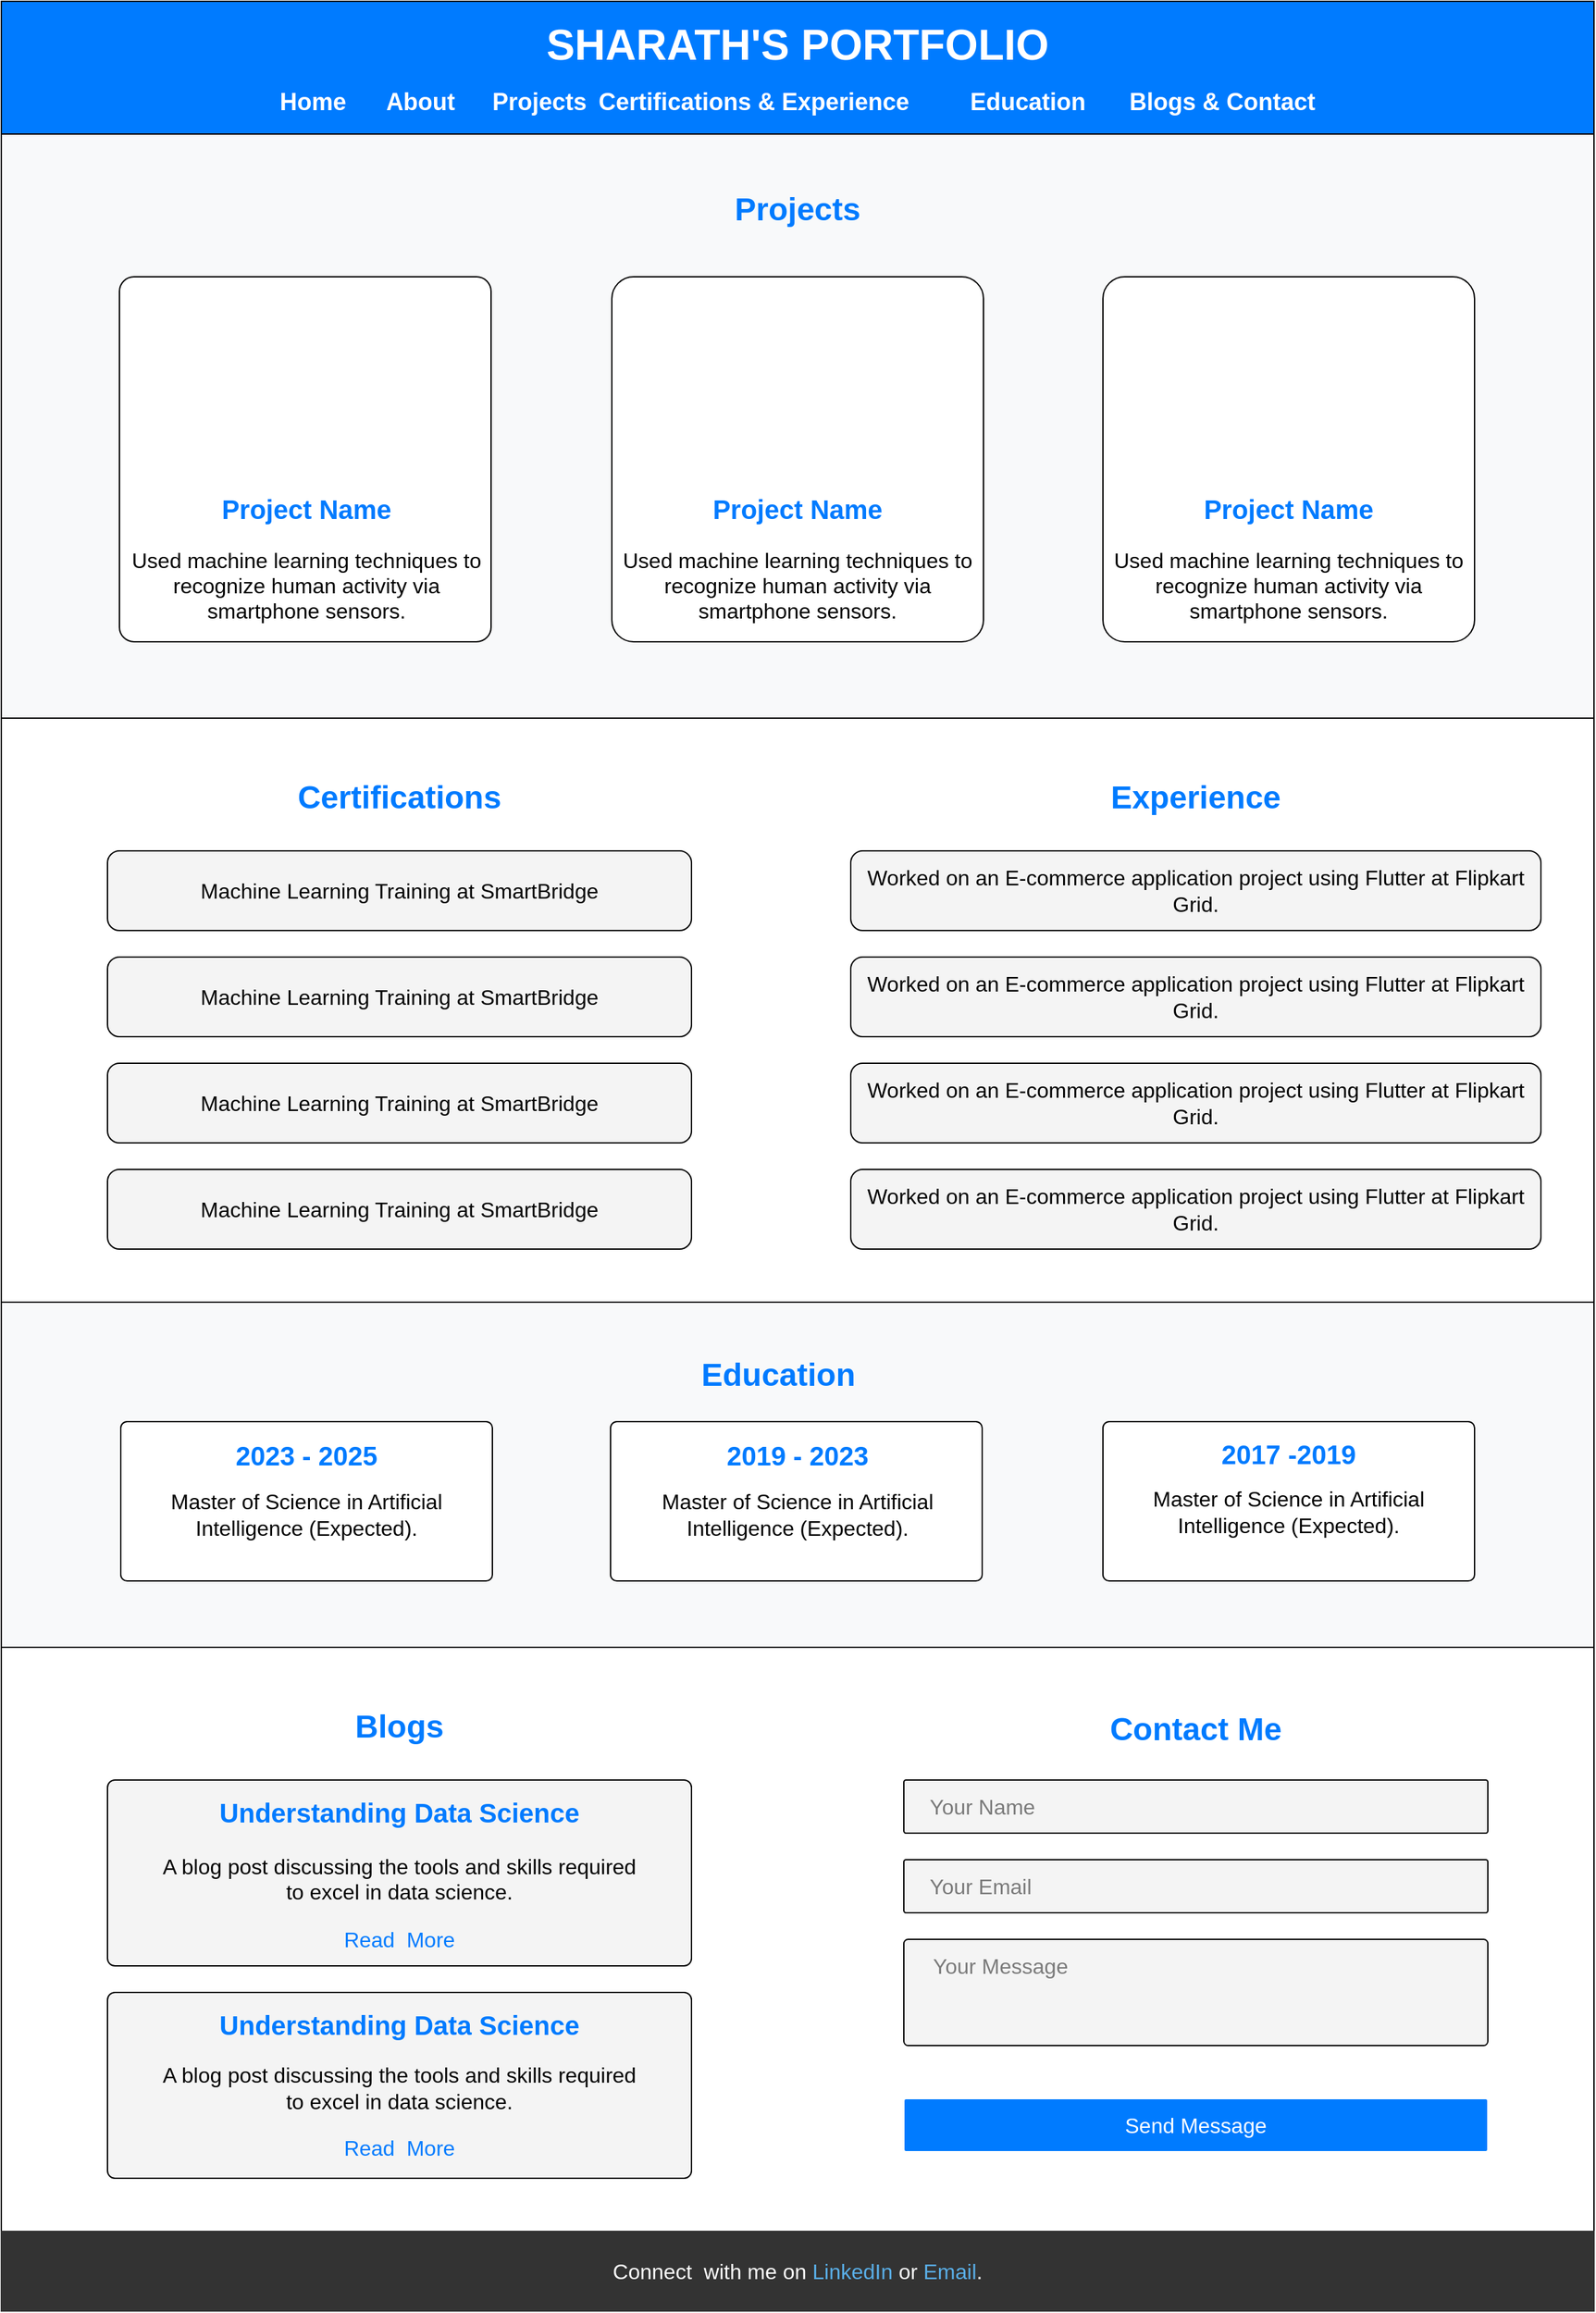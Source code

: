 <mxfile version="25.0.3">
  <diagram name="Page-1" id="jCGwE1LBPZgif49EneUD">
    <mxGraphModel dx="1156" dy="1044" grid="1" gridSize="10" guides="1" tooltips="1" connect="1" arrows="1" fold="1" page="1" pageScale="1" pageWidth="1200" pageHeight="1920" math="0" shadow="0">
      <root>
        <mxCell id="0" />
        <mxCell id="1" parent="0" />
        <mxCell id="HLos1mIRZm7TwcqSez5J-85" value="" style="group" parent="1" vertex="1" connectable="0">
          <mxGeometry y="780" width="1200" height="480" as="geometry" />
        </mxCell>
        <mxCell id="HLos1mIRZm7TwcqSez5J-8" value="" style="rounded=0;whiteSpace=wrap;html=1;fillColor=#007bff;fontColor=#ffffff;" parent="HLos1mIRZm7TwcqSez5J-85" vertex="1">
          <mxGeometry width="1200" height="100" as="geometry" />
        </mxCell>
        <mxCell id="nu3RnHburqwjy4xu8POM-3" value="&lt;div&gt;&lt;font size=&quot;1&quot;&gt;&lt;b style=&quot;font-size: 32px;&quot;&gt;SHARATH&#39;S PORTFOLIO&lt;/b&gt;&lt;/font&gt;&lt;/div&gt;&lt;div style=&quot;line-height: 50%;&quot;&gt;&lt;font size=&quot;1&quot;&gt;&lt;b style=&quot;font-size: 32px;&quot;&gt;&lt;br&gt;&lt;/b&gt;&lt;/font&gt;&lt;/div&gt;&lt;div style=&quot;font-size: 18px;&quot;&gt;&lt;font style=&quot;font-size: 18px;&quot;&gt;&lt;b style=&quot;&quot;&gt;Home &lt;span style=&quot;white-space: pre;&quot;&gt;&#x9;&lt;/span&gt;&lt;/b&gt;&lt;b&gt;About &lt;span style=&quot;white-space: pre;&quot;&gt;&#x9;&lt;/span&gt;Projects &lt;span style=&quot;white-space: pre;&quot;&gt;&#x9;&lt;/span&gt;Certifications &amp;amp; Experience &lt;span style=&quot;white-space: pre;&quot;&gt;&#x9;&lt;/span&gt;Education &lt;span style=&quot;white-space: pre;&quot;&gt;&#x9;&lt;/span&gt;Blogs &amp;amp; Contact&lt;br&gt;&lt;/b&gt;&lt;/font&gt;&lt;/div&gt;" style="text;html=1;align=center;verticalAlign=middle;whiteSpace=wrap;rounded=0;strokeColor=none;fontColor=#FFFFFF;" parent="HLos1mIRZm7TwcqSez5J-85" vertex="1">
          <mxGeometry width="1200" height="100" as="geometry" />
        </mxCell>
        <mxCell id="HLos1mIRZm7TwcqSez5J-33" value="" style="group" parent="1" vertex="1" connectable="0">
          <mxGeometry y="1800" width="1200" height="400" as="geometry" />
        </mxCell>
        <mxCell id="HLos1mIRZm7TwcqSez5J-90" value="" style="group" parent="HLos1mIRZm7TwcqSez5J-33" vertex="1" connectable="0">
          <mxGeometry y="-40" width="1200" height="260" as="geometry" />
        </mxCell>
        <mxCell id="HLos1mIRZm7TwcqSez5J-60" value="" style="rounded=0;whiteSpace=wrap;html=1;fillColor=#f8f9fa;" parent="HLos1mIRZm7TwcqSez5J-90" vertex="1">
          <mxGeometry width="1200" height="260" as="geometry" />
        </mxCell>
        <mxCell id="HLos1mIRZm7TwcqSez5J-34" value="" style="group;rounded=0;shadow=1;" parent="HLos1mIRZm7TwcqSez5J-90" vertex="1" connectable="0">
          <mxGeometry x="90" y="90" width="280" height="125.71" as="geometry" />
        </mxCell>
        <mxCell id="HLos1mIRZm7TwcqSez5J-35" value="" style="rounded=1;whiteSpace=wrap;html=1;glass=0;labelPadding=0;arcSize=4;" parent="HLos1mIRZm7TwcqSez5J-34" vertex="1">
          <mxGeometry width="280" height="120" as="geometry" />
        </mxCell>
        <mxCell id="Gbr0lDLeI2ae-f9VhBkv-74" value="&lt;font color=&quot;#007bff&quot;&gt;&lt;b style=&quot;font-size: 20px;&quot;&gt;&lt;font style=&quot;font-size: 20px;&quot;&gt;2023 - 2025&lt;br&gt;&lt;/font&gt;&lt;/b&gt;&lt;/font&gt;" style="text;html=1;align=center;verticalAlign=middle;whiteSpace=wrap;rounded=0;" parent="HLos1mIRZm7TwcqSez5J-34" vertex="1">
          <mxGeometry y="10" width="280" height="30" as="geometry" />
        </mxCell>
        <mxCell id="Gbr0lDLeI2ae-f9VhBkv-77" value="&lt;font style=&quot;font-size: 16px;&quot;&gt;Master of Science in Artificial Intelligence (Expected).&lt;/font&gt;" style="text;html=1;align=center;verticalAlign=middle;whiteSpace=wrap;rounded=0;" parent="HLos1mIRZm7TwcqSez5J-34" vertex="1">
          <mxGeometry y="30" width="280" height="80" as="geometry" />
        </mxCell>
        <mxCell id="Gbr0lDLeI2ae-f9VhBkv-70" value="&lt;font color=&quot;#007bff&quot; style=&quot;font-size: 24px;&quot;&gt;&lt;b&gt;Education&lt;/b&gt;&lt;/font&gt;" style="text;html=1;align=center;verticalAlign=middle;whiteSpace=wrap;rounded=0;" parent="HLos1mIRZm7TwcqSez5J-90" vertex="1">
          <mxGeometry y="40" width="1170.732" height="30.0" as="geometry" />
        </mxCell>
        <mxCell id="HLos1mIRZm7TwcqSez5J-45" value="" style="rounded=1;whiteSpace=wrap;html=1;glass=0;labelPadding=0;arcSize=4;" parent="HLos1mIRZm7TwcqSez5J-90" vertex="1">
          <mxGeometry x="830" y="90" width="280" height="120" as="geometry" />
        </mxCell>
        <mxCell id="Gbr0lDLeI2ae-f9VhBkv-79" value="&lt;font style=&quot;font-size: 16px;&quot;&gt;Master of Science in Artificial Intelligence (Expected).&lt;/font&gt;" style="text;html=1;align=center;verticalAlign=middle;whiteSpace=wrap;rounded=0;" parent="HLos1mIRZm7TwcqSez5J-90" vertex="1">
          <mxGeometry x="830" y="119" width="280" height="77.333" as="geometry" />
        </mxCell>
        <mxCell id="HLos1mIRZm7TwcqSez5J-46" value="&lt;font color=&quot;#007bff&quot;&gt;&lt;b style=&quot;font-size: 20px;&quot;&gt;&lt;font style=&quot;font-size: 20px;&quot;&gt;2017 -2019&lt;br&gt;&lt;/font&gt;&lt;/b&gt;&lt;/font&gt;" style="text;html=1;align=center;verticalAlign=middle;whiteSpace=wrap;rounded=0;" parent="HLos1mIRZm7TwcqSez5J-90" vertex="1">
          <mxGeometry x="830" y="99.667" width="280" height="29.0" as="geometry" />
        </mxCell>
        <mxCell id="HLos1mIRZm7TwcqSez5J-41" value="" style="rounded=1;whiteSpace=wrap;html=1;glass=0;labelPadding=0;arcSize=4;" parent="HLos1mIRZm7TwcqSez5J-90" vertex="1">
          <mxGeometry x="459.024" y="90" width="280" height="120" as="geometry" />
        </mxCell>
        <mxCell id="Gbr0lDLeI2ae-f9VhBkv-78" value="&lt;font style=&quot;font-size: 16px;&quot;&gt;Master of Science in Artificial Intelligence (Expected).&lt;/font&gt;" style="text;html=1;align=center;verticalAlign=middle;whiteSpace=wrap;rounded=0;" parent="HLos1mIRZm7TwcqSez5J-90" vertex="1">
          <mxGeometry x="460" y="120" width="280" height="80" as="geometry" />
        </mxCell>
        <mxCell id="Gbr0lDLeI2ae-f9VhBkv-75" value="&lt;font color=&quot;#007bff&quot;&gt;&lt;b style=&quot;font-size: 20px;&quot;&gt;&lt;font style=&quot;font-size: 20px;&quot;&gt;2019 - 2023&lt;br&gt;&lt;/font&gt;&lt;/b&gt;&lt;/font&gt;" style="text;html=1;align=center;verticalAlign=middle;whiteSpace=wrap;rounded=0;" parent="HLos1mIRZm7TwcqSez5J-90" vertex="1">
          <mxGeometry x="460" y="100" width="280" height="30" as="geometry" />
        </mxCell>
        <mxCell id="HLos1mIRZm7TwcqSez5J-57" value="" style="group" parent="1" vertex="1" connectable="0">
          <mxGeometry y="2040" width="1200" height="390" as="geometry" />
        </mxCell>
        <mxCell id="HLos1mIRZm7TwcqSez5J-83" value="" style="rounded=0;whiteSpace=wrap;html=1;" parent="HLos1mIRZm7TwcqSez5J-57" vertex="1">
          <mxGeometry y="-20" width="1200" height="440" as="geometry" />
        </mxCell>
        <mxCell id="Gbr0lDLeI2ae-f9VhBkv-94" value="" style="group" parent="HLos1mIRZm7TwcqSez5J-57" vertex="1" connectable="0">
          <mxGeometry x="600" width="600" height="390" as="geometry" />
        </mxCell>
        <mxCell id="HLos1mIRZm7TwcqSez5J-56" value="" style="rounded=1;whiteSpace=wrap;html=1;fillColor=#007bff;arcSize=4;strokeColor=#FFFFFF;fontColor=#FFFFFF;" parent="Gbr0lDLeI2ae-f9VhBkv-94" vertex="1">
          <mxGeometry x="80" y="320" width="440" height="40" as="geometry" />
        </mxCell>
        <mxCell id="HLos1mIRZm7TwcqSez5J-55" value="" style="rounded=1;whiteSpace=wrap;html=1;fillColor=#f4f4f4;arcSize=4;" parent="Gbr0lDLeI2ae-f9VhBkv-94" vertex="1">
          <mxGeometry x="80" y="200" width="440" height="80" as="geometry" />
        </mxCell>
        <mxCell id="Gbr0lDLeI2ae-f9VhBkv-99" value="&amp;nbsp;&amp;nbsp;&amp;nbsp;&amp;nbsp;&amp;nbsp; &lt;font style=&quot;font-size: 16px;&quot;&gt;&lt;font color=&quot;#7a7a7a&quot;&gt;Your Message&lt;/font&gt;&lt;br&gt;&lt;/font&gt;" style="text;html=1;align=left;verticalAlign=middle;whiteSpace=wrap;rounded=0;" parent="Gbr0lDLeI2ae-f9VhBkv-94" vertex="1">
          <mxGeometry x="80" y="200" width="440" height="40" as="geometry" />
        </mxCell>
        <mxCell id="HLos1mIRZm7TwcqSez5J-54" value="" style="rounded=1;whiteSpace=wrap;html=1;fillColor=#f4f4f4;arcSize=4;" parent="Gbr0lDLeI2ae-f9VhBkv-94" vertex="1">
          <mxGeometry x="80" y="140" width="440" height="40" as="geometry" />
        </mxCell>
        <mxCell id="HLos1mIRZm7TwcqSez5J-52" value="" style="rounded=1;whiteSpace=wrap;html=1;fillColor=#f4f4f4;arcSize=4;" parent="Gbr0lDLeI2ae-f9VhBkv-94" vertex="1">
          <mxGeometry x="80" y="80" width="440" height="40" as="geometry" />
        </mxCell>
        <mxCell id="Gbr0lDLeI2ae-f9VhBkv-96" value="&lt;div style=&quot;font-size: 16px;&quot; align=&quot;left&quot;&gt;&lt;font style=&quot;font-size: 16px;&quot;&gt;&lt;font color=&quot;#7a7a7a&quot;&gt;&amp;nbsp;&amp;nbsp;&amp;nbsp; Your Name&lt;/font&gt;&lt;br&gt;&lt;/font&gt;&lt;/div&gt;" style="text;html=1;align=left;verticalAlign=middle;whiteSpace=wrap;rounded=0;" parent="Gbr0lDLeI2ae-f9VhBkv-94" vertex="1">
          <mxGeometry x="80" y="80" width="440" height="40" as="geometry" />
        </mxCell>
        <mxCell id="Gbr0lDLeI2ae-f9VhBkv-95" value="&lt;font color=&quot;#007bff&quot; style=&quot;font-size: 24px;&quot;&gt;&lt;b&gt;Contact Me&lt;/b&gt;&lt;br&gt;&lt;/font&gt;" style="text;html=1;align=center;verticalAlign=middle;whiteSpace=wrap;rounded=0;" parent="Gbr0lDLeI2ae-f9VhBkv-94" vertex="1">
          <mxGeometry y="20" width="600" height="43.333" as="geometry" />
        </mxCell>
        <mxCell id="Gbr0lDLeI2ae-f9VhBkv-97" value="&lt;div style=&quot;font-size: 16px;&quot; align=&quot;left&quot;&gt;&lt;font color=&quot;#7a7a7a&quot; style=&quot;font-size: 16px;&quot;&gt;&amp;nbsp;&amp;nbsp;&amp;nbsp; Your Email&lt;/font&gt;&lt;/div&gt;" style="text;html=1;align=left;verticalAlign=middle;whiteSpace=wrap;rounded=0;" parent="Gbr0lDLeI2ae-f9VhBkv-94" vertex="1">
          <mxGeometry x="80" y="140" width="440" height="40" as="geometry" />
        </mxCell>
        <mxCell id="Gbr0lDLeI2ae-f9VhBkv-100" value="&lt;font color=&quot;#ffffff&quot; style=&quot;font-size: 16px;&quot;&gt;Send Message&lt;br&gt;&lt;/font&gt;" style="text;html=1;align=center;verticalAlign=middle;whiteSpace=wrap;rounded=0;" parent="Gbr0lDLeI2ae-f9VhBkv-94" vertex="1">
          <mxGeometry x="80" y="320" width="440" height="40" as="geometry" />
        </mxCell>
        <mxCell id="HLos1mIRZm7TwcqSez5J-91" value="" style="group" parent="HLos1mIRZm7TwcqSez5J-57" vertex="1" connectable="0">
          <mxGeometry y="20" width="600" height="360" as="geometry" />
        </mxCell>
        <mxCell id="HLos1mIRZm7TwcqSez5J-51" value="" style="rounded=1;whiteSpace=wrap;html=1;fillColor=#f4f4f4;arcSize=4;" parent="HLos1mIRZm7TwcqSez5J-91" vertex="1">
          <mxGeometry x="80" y="220" width="440" height="140" as="geometry" />
        </mxCell>
        <mxCell id="HLos1mIRZm7TwcqSez5J-50" value="" style="rounded=1;whiteSpace=wrap;html=1;fillColor=#f4f4f4;arcSize=4;" parent="HLos1mIRZm7TwcqSez5J-91" vertex="1">
          <mxGeometry x="80" y="60" width="440" height="140" as="geometry" />
        </mxCell>
        <mxCell id="Gbr0lDLeI2ae-f9VhBkv-82" value="&lt;font color=&quot;#007bff&quot; style=&quot;font-size: 24px;&quot;&gt;&lt;b&gt;Blogs&lt;/b&gt;&lt;/font&gt;" style="text;html=1;align=center;verticalAlign=middle;whiteSpace=wrap;rounded=0;" parent="HLos1mIRZm7TwcqSez5J-91" vertex="1">
          <mxGeometry width="600" height="40" as="geometry" />
        </mxCell>
        <mxCell id="Gbr0lDLeI2ae-f9VhBkv-83" value="&lt;div style=&quot;font-size: 16px;&quot; class=&quot;blog-post&quot;&gt;&lt;br&gt;                &lt;h3&gt;&lt;font color=&quot;#007bff&quot; style=&quot;font-size: 20px;&quot;&gt;Understanding Data Science&lt;/font&gt;&lt;/h3&gt;                &lt;p&gt;&lt;font style=&quot;font-size: 16px;&quot;&gt;A blog post discussing the tools and skills required to excel in data science.&lt;/font&gt;&lt;/p&gt;&lt;p&gt;&lt;font color=&quot;#007bff&quot; style=&quot;font-size: 16px;&quot;&gt;Read&amp;nbsp; More&lt;br&gt;&lt;/font&gt;&lt;/p&gt;                            &lt;/div&gt;" style="text;html=1;align=center;verticalAlign=middle;whiteSpace=wrap;rounded=0;" parent="HLos1mIRZm7TwcqSez5J-91" vertex="1">
          <mxGeometry x="120" y="60" width="360" height="120" as="geometry" />
        </mxCell>
        <mxCell id="Gbr0lDLeI2ae-f9VhBkv-93" value="&lt;div style=&quot;font-size: 16px;&quot; class=&quot;blog-post&quot;&gt;&lt;br style=&quot;font-size: 16px;&quot;&gt;                &lt;h3 style=&quot;font-size: 16px;&quot;&gt;&lt;font color=&quot;#007bff&quot; style=&quot;font-size: 20px;&quot;&gt;Understanding Data Science&lt;/font&gt;&lt;/h3&gt;                &lt;p style=&quot;font-size: 16px;&quot;&gt;&lt;font style=&quot;font-size: 16px;&quot;&gt;A blog post discussing the tools and skills required to excel in data science.&lt;/font&gt;&lt;/p&gt;&lt;p style=&quot;font-size: 16px;&quot;&gt;&lt;font color=&quot;#007bff&quot; style=&quot;font-size: 16px;&quot;&gt;Read&amp;nbsp; More&lt;br style=&quot;font-size: 16px;&quot;&gt;&lt;/font&gt;&lt;/p&gt;                            &lt;/div&gt;" style="text;html=1;align=center;verticalAlign=middle;whiteSpace=wrap;rounded=0;fontSize=16;spacing=0;" parent="HLos1mIRZm7TwcqSez5J-91" vertex="1">
          <mxGeometry x="120" y="220" width="360" height="120" as="geometry" />
        </mxCell>
        <mxCell id="HLos1mIRZm7TwcqSez5J-20" value="" style="group" parent="1" vertex="1" connectable="0">
          <mxGeometry y="1360" width="1200" height="540" as="geometry" />
        </mxCell>
        <mxCell id="Gbr0lDLeI2ae-f9VhBkv-61" value="" style="group" parent="HLos1mIRZm7TwcqSez5J-20" vertex="1" connectable="0">
          <mxGeometry width="600" height="360" as="geometry" />
        </mxCell>
        <mxCell id="HLos1mIRZm7TwcqSez5J-59" value="" style="rounded=0;whiteSpace=wrap;html=1;" parent="Gbr0lDLeI2ae-f9VhBkv-61" vertex="1">
          <mxGeometry y="-40" width="1200" height="440" as="geometry" />
        </mxCell>
        <mxCell id="HLos1mIRZm7TwcqSez5J-25" value="" style="rounded=1;whiteSpace=wrap;html=1;fillColor=#f4f4f4;" parent="Gbr0lDLeI2ae-f9VhBkv-61" vertex="1">
          <mxGeometry x="80" y="60" width="440" height="60" as="geometry" />
        </mxCell>
        <mxCell id="Gbr0lDLeI2ae-f9VhBkv-56" value="&lt;font style=&quot;font-size: 16px;&quot;&gt;Machine Learning Training at SmartBridge&lt;/font&gt;" style="text;html=1;align=center;verticalAlign=middle;whiteSpace=wrap;rounded=0;" parent="Gbr0lDLeI2ae-f9VhBkv-61" vertex="1">
          <mxGeometry x="80" y="60" width="440" height="60" as="geometry" />
        </mxCell>
        <mxCell id="HLos1mIRZm7TwcqSez5J-28" value="" style="rounded=1;whiteSpace=wrap;html=1;fillColor=#f4f4f4;" parent="Gbr0lDLeI2ae-f9VhBkv-61" vertex="1">
          <mxGeometry x="80" y="300" width="440" height="60" as="geometry" />
        </mxCell>
        <mxCell id="HLos1mIRZm7TwcqSez5J-27" value="" style="rounded=1;whiteSpace=wrap;html=1;fillColor=#f4f4f4;" parent="Gbr0lDLeI2ae-f9VhBkv-61" vertex="1">
          <mxGeometry x="80" y="220" width="440" height="60" as="geometry" />
        </mxCell>
        <mxCell id="HLos1mIRZm7TwcqSez5J-26" value="" style="rounded=1;whiteSpace=wrap;html=1;fillColor=#f4f4f4;" parent="Gbr0lDLeI2ae-f9VhBkv-61" vertex="1">
          <mxGeometry x="80" y="140" width="440" height="60" as="geometry" />
        </mxCell>
        <mxCell id="Gbr0lDLeI2ae-f9VhBkv-55" value="&lt;font color=&quot;#007bff&quot; style=&quot;font-size: 24px;&quot;&gt;&lt;b&gt;Certifications&lt;/b&gt;&lt;br&gt;&lt;/font&gt;" style="text;html=1;align=center;verticalAlign=middle;whiteSpace=wrap;rounded=0;" parent="Gbr0lDLeI2ae-f9VhBkv-61" vertex="1">
          <mxGeometry width="600" height="40" as="geometry" />
        </mxCell>
        <mxCell id="Gbr0lDLeI2ae-f9VhBkv-57" value="&lt;font style=&quot;font-size: 16px;&quot;&gt;Machine Learning Training at SmartBridge&lt;/font&gt;" style="text;html=1;align=center;verticalAlign=middle;whiteSpace=wrap;rounded=0;" parent="Gbr0lDLeI2ae-f9VhBkv-61" vertex="1">
          <mxGeometry x="80" y="140" width="440" height="60" as="geometry" />
        </mxCell>
        <mxCell id="Gbr0lDLeI2ae-f9VhBkv-58" value="&lt;font style=&quot;font-size: 16px;&quot;&gt;Machine Learning Training at SmartBridge&lt;/font&gt;" style="text;html=1;align=center;verticalAlign=middle;whiteSpace=wrap;rounded=0;" parent="Gbr0lDLeI2ae-f9VhBkv-61" vertex="1">
          <mxGeometry x="80" y="300" width="440" height="60" as="geometry" />
        </mxCell>
        <mxCell id="Gbr0lDLeI2ae-f9VhBkv-59" value="&lt;font style=&quot;font-size: 16px;&quot;&gt;Machine Learning Training at SmartBridge&lt;/font&gt;" style="text;html=1;align=center;verticalAlign=middle;whiteSpace=wrap;rounded=0;" parent="Gbr0lDLeI2ae-f9VhBkv-61" vertex="1">
          <mxGeometry x="80" y="220" width="440" height="60" as="geometry" />
        </mxCell>
        <mxCell id="Gbr0lDLeI2ae-f9VhBkv-62" value="" style="group" parent="HLos1mIRZm7TwcqSez5J-20" vertex="1" connectable="0">
          <mxGeometry x="600" width="600" height="360" as="geometry" />
        </mxCell>
        <mxCell id="HLos1mIRZm7TwcqSez5J-32" value="" style="rounded=1;whiteSpace=wrap;html=1;fillColor=#f4f4f4;" parent="Gbr0lDLeI2ae-f9VhBkv-62" vertex="1">
          <mxGeometry x="40" y="300" width="520" height="60" as="geometry" />
        </mxCell>
        <mxCell id="HLos1mIRZm7TwcqSez5J-31" value="" style="rounded=1;whiteSpace=wrap;html=1;fillColor=#f4f4f4;" parent="Gbr0lDLeI2ae-f9VhBkv-62" vertex="1">
          <mxGeometry x="40" y="220" width="520" height="60" as="geometry" />
        </mxCell>
        <mxCell id="HLos1mIRZm7TwcqSez5J-30" value="" style="rounded=1;whiteSpace=wrap;html=1;fillColor=#f4f4f4;" parent="Gbr0lDLeI2ae-f9VhBkv-62" vertex="1">
          <mxGeometry x="40" y="140" width="520" height="60" as="geometry" />
        </mxCell>
        <mxCell id="HLos1mIRZm7TwcqSez5J-29" value="" style="rounded=1;whiteSpace=wrap;html=1;fillColor=#f4f4f4;" parent="Gbr0lDLeI2ae-f9VhBkv-62" vertex="1">
          <mxGeometry x="40" y="60" width="520" height="60" as="geometry" />
        </mxCell>
        <mxCell id="Gbr0lDLeI2ae-f9VhBkv-63" value="&lt;font color=&quot;#007bff&quot; style=&quot;font-size: 24px;&quot;&gt;&lt;b&gt;Experience&lt;br&gt;&lt;/b&gt;&lt;/font&gt;" style="text;html=1;align=center;verticalAlign=middle;whiteSpace=wrap;rounded=0;" parent="Gbr0lDLeI2ae-f9VhBkv-62" vertex="1">
          <mxGeometry width="600" height="40" as="geometry" />
        </mxCell>
        <mxCell id="Gbr0lDLeI2ae-f9VhBkv-64" value="&lt;font style=&quot;font-size: 16px;&quot;&gt;Worked on an E-commerce application project using Flutter at Flipkart Grid.&lt;/font&gt;" style="text;html=1;align=center;verticalAlign=middle;whiteSpace=wrap;rounded=0;" parent="Gbr0lDLeI2ae-f9VhBkv-62" vertex="1">
          <mxGeometry x="40" y="60" width="520" height="60" as="geometry" />
        </mxCell>
        <mxCell id="Gbr0lDLeI2ae-f9VhBkv-65" value="&lt;font style=&quot;font-size: 16px;&quot;&gt;Worked on an E-commerce application project using Flutter at Flipkart Grid.&lt;/font&gt;" style="text;html=1;align=center;verticalAlign=middle;whiteSpace=wrap;rounded=0;" parent="Gbr0lDLeI2ae-f9VhBkv-62" vertex="1">
          <mxGeometry x="40" y="140" width="520" height="60" as="geometry" />
        </mxCell>
        <mxCell id="Gbr0lDLeI2ae-f9VhBkv-66" value="&lt;font style=&quot;font-size: 16px;&quot;&gt;Worked on an E-commerce application project using Flutter at Flipkart Grid.&lt;/font&gt;" style="text;html=1;align=center;verticalAlign=middle;whiteSpace=wrap;rounded=0;" parent="Gbr0lDLeI2ae-f9VhBkv-62" vertex="1">
          <mxGeometry x="40" y="300" width="520" height="60" as="geometry" />
        </mxCell>
        <mxCell id="Gbr0lDLeI2ae-f9VhBkv-67" value="&lt;font style=&quot;font-size: 16px;&quot;&gt;Worked on an E-commerce application project using Flutter at Flipkart Grid.&lt;/font&gt;" style="text;html=1;align=center;verticalAlign=middle;whiteSpace=wrap;rounded=0;" parent="Gbr0lDLeI2ae-f9VhBkv-62" vertex="1">
          <mxGeometry x="40" y="220" width="520" height="60" as="geometry" />
        </mxCell>
        <mxCell id="HLos1mIRZm7TwcqSez5J-87" value="" style="group" parent="1" vertex="1" connectable="0">
          <mxGeometry y="880" width="1200" height="440" as="geometry" />
        </mxCell>
        <mxCell id="HLos1mIRZm7TwcqSez5J-23" value="" style="rounded=0;whiteSpace=wrap;html=1;fillColor=#f8f9fa;" parent="HLos1mIRZm7TwcqSez5J-87" vertex="1">
          <mxGeometry width="1200" height="440" as="geometry" />
        </mxCell>
        <mxCell id="Gbr0lDLeI2ae-f9VhBkv-68" value="" style="group" parent="HLos1mIRZm7TwcqSez5J-87" vertex="1" connectable="0">
          <mxGeometry y="40" width="1200" height="360" as="geometry" />
        </mxCell>
        <mxCell id="HLos1mIRZm7TwcqSez5J-17" value="" style="group" parent="Gbr0lDLeI2ae-f9VhBkv-68" vertex="1" connectable="0">
          <mxGeometry x="460" y="67.5" width="280" height="275" as="geometry" />
        </mxCell>
        <mxCell id="HLos1mIRZm7TwcqSez5J-11" value="" style="rounded=1;whiteSpace=wrap;html=1;arcSize=6;" parent="HLos1mIRZm7TwcqSez5J-17" vertex="1">
          <mxGeometry width="280" height="275" as="geometry" />
        </mxCell>
        <mxCell id="Gbr0lDLeI2ae-f9VhBkv-19" value="" style="shape=image;html=1;verticalAlign=top;verticalLabelPosition=bottom;labelBackgroundColor=#ffffff;imageAspect=0;aspect=fixed;image=https://cdn2.iconfinder.com/data/icons/crystalproject/128x128/mimetypes/image.png" parent="HLos1mIRZm7TwcqSez5J-17" vertex="1">
          <mxGeometry x="65" width="150" height="150" as="geometry" />
        </mxCell>
        <mxCell id="Gbr0lDLeI2ae-f9VhBkv-23" value="&lt;font color=&quot;#007bff&quot; style=&quot;font-size: 20px;&quot;&gt;&lt;b&gt;Project Name&lt;br&gt;&lt;/b&gt;&lt;/font&gt;" style="text;html=1;align=center;verticalAlign=middle;whiteSpace=wrap;rounded=0;" parent="HLos1mIRZm7TwcqSez5J-17" vertex="1">
          <mxGeometry x="40" y="157.5" width="200" height="33.75" as="geometry" />
        </mxCell>
        <mxCell id="Gbr0lDLeI2ae-f9VhBkv-28" value="&lt;font style=&quot;font-size: 16px;&quot;&gt;Used machine learning techniques to recognize human activity via smartphone sensors.&lt;/font&gt;" style="text;html=1;align=center;verticalAlign=middle;whiteSpace=wrap;rounded=0;" parent="HLos1mIRZm7TwcqSez5J-17" vertex="1">
          <mxGeometry y="202.5" width="280" height="60" as="geometry" />
        </mxCell>
        <mxCell id="HLos1mIRZm7TwcqSez5J-16" value="" style="group;rounded=0;" parent="Gbr0lDLeI2ae-f9VhBkv-68" vertex="1" connectable="0">
          <mxGeometry x="90" y="67.5" width="280" height="262.5" as="geometry" />
        </mxCell>
        <mxCell id="HLos1mIRZm7TwcqSez5J-15" value="" style="rounded=1;whiteSpace=wrap;html=1;glass=0;labelPadding=0;arcSize=4;" parent="HLos1mIRZm7TwcqSez5J-16" vertex="1">
          <mxGeometry x="-1" width="280" height="275" as="geometry" />
        </mxCell>
        <mxCell id="Gbr0lDLeI2ae-f9VhBkv-17" value="" style="shape=image;html=1;verticalAlign=top;verticalLabelPosition=bottom;labelBackgroundColor=#ffffff;imageAspect=0;aspect=fixed;image=https://cdn2.iconfinder.com/data/icons/crystalproject/128x128/mimetypes/image.png" parent="HLos1mIRZm7TwcqSez5J-16" vertex="1">
          <mxGeometry x="64" width="150" height="150" as="geometry" />
        </mxCell>
        <mxCell id="Gbr0lDLeI2ae-f9VhBkv-22" value="&lt;font color=&quot;#007bff&quot; style=&quot;font-size: 20px;&quot;&gt;&lt;b&gt;Project Name&lt;br&gt;&lt;/b&gt;&lt;/font&gt;" style="text;html=1;align=center;verticalAlign=middle;whiteSpace=wrap;rounded=0;" parent="HLos1mIRZm7TwcqSez5J-16" vertex="1">
          <mxGeometry x="40" y="157.5" width="200" height="33.75" as="geometry" />
        </mxCell>
        <mxCell id="Gbr0lDLeI2ae-f9VhBkv-27" value="&lt;font style=&quot;font-size: 16px;&quot;&gt;Used machine learning techniques to recognize human activity via smartphone sensors.&lt;/font&gt;" style="text;html=1;align=center;verticalAlign=middle;whiteSpace=wrap;rounded=0;" parent="HLos1mIRZm7TwcqSez5J-16" vertex="1">
          <mxGeometry y="202.5" width="280" height="60" as="geometry" />
        </mxCell>
        <mxCell id="Gbr0lDLeI2ae-f9VhBkv-13" value="&lt;font color=&quot;#007bff&quot; style=&quot;font-size: 24px;&quot;&gt;&lt;b&gt;Projects&lt;/b&gt;&lt;/font&gt;" style="text;html=1;align=center;verticalAlign=middle;whiteSpace=wrap;rounded=0;" parent="Gbr0lDLeI2ae-f9VhBkv-68" vertex="1">
          <mxGeometry width="1200" height="33.75" as="geometry" />
        </mxCell>
        <mxCell id="HLos1mIRZm7TwcqSez5J-19" value="" style="group" parent="Gbr0lDLeI2ae-f9VhBkv-68" vertex="1" connectable="0">
          <mxGeometry x="830" y="67.5" width="280" height="275" as="geometry" />
        </mxCell>
        <mxCell id="HLos1mIRZm7TwcqSez5J-21" value="" style="rounded=1;whiteSpace=wrap;html=1;arcSize=6;" parent="HLos1mIRZm7TwcqSez5J-19" vertex="1">
          <mxGeometry width="280" height="275" as="geometry" />
        </mxCell>
        <mxCell id="Gbr0lDLeI2ae-f9VhBkv-21" value="" style="shape=image;html=1;verticalAlign=top;verticalLabelPosition=bottom;labelBackgroundColor=#ffffff;imageAspect=0;aspect=fixed;image=https://cdn2.iconfinder.com/data/icons/crystalproject/128x128/mimetypes/image.png" parent="HLos1mIRZm7TwcqSez5J-19" vertex="1">
          <mxGeometry x="65" width="150" height="150" as="geometry" />
        </mxCell>
        <mxCell id="Gbr0lDLeI2ae-f9VhBkv-24" value="&lt;font color=&quot;#007bff&quot; style=&quot;font-size: 20px;&quot;&gt;&lt;b&gt;Project Name&lt;br&gt;&lt;/b&gt;&lt;/font&gt;" style="text;html=1;align=center;verticalAlign=middle;whiteSpace=wrap;rounded=0;" parent="HLos1mIRZm7TwcqSez5J-19" vertex="1">
          <mxGeometry x="40" y="157.5" width="200" height="33.75" as="geometry" />
        </mxCell>
        <mxCell id="Gbr0lDLeI2ae-f9VhBkv-29" value="&lt;font style=&quot;font-size: 16px;&quot;&gt;Used machine learning techniques to recognize human activity via smartphone sensors.&lt;/font&gt;" style="text;html=1;align=center;verticalAlign=middle;whiteSpace=wrap;rounded=0;" parent="HLos1mIRZm7TwcqSez5J-19" vertex="1">
          <mxGeometry y="202.5" width="280" height="60" as="geometry" />
        </mxCell>
        <mxCell id="HLos1mIRZm7TwcqSez5J-93" value="" style="group" parent="1" vertex="1" connectable="0">
          <mxGeometry y="2460" width="1200" height="60" as="geometry" />
        </mxCell>
        <mxCell id="HLos1mIRZm7TwcqSez5J-84" value="" style="rounded=0;whiteSpace=wrap;html=1;strokeColor=#333333;fillColor=#333333;" parent="HLos1mIRZm7TwcqSez5J-93" vertex="1">
          <mxGeometry width="1200" height="60" as="geometry" />
        </mxCell>
        <mxCell id="Gbr0lDLeI2ae-f9VhBkv-101" value="&lt;font style=&quot;font-size: 16px;&quot;&gt;&lt;font color=&quot;#ffffff&quot;&gt;Connect&lt;/font&gt;&amp;nbsp; &lt;font color=&quot;#ffffff&quot;&gt;with me on&lt;/font&gt; &lt;font color=&quot;#5aafe8&quot;&gt;LinkedIn&lt;/font&gt; &lt;font color=&quot;#f8f9fa&quot;&gt;or &lt;/font&gt;&lt;font color=&quot;#5aafe8&quot;&gt;Email&lt;font color=&quot;#ffffff&quot;&gt;.&lt;/font&gt;&lt;/font&gt;&lt;/font&gt;" style="text;html=1;align=center;verticalAlign=middle;whiteSpace=wrap;rounded=0;" parent="HLos1mIRZm7TwcqSez5J-93" vertex="1">
          <mxGeometry width="1200" height="60" as="geometry" />
        </mxCell>
      </root>
    </mxGraphModel>
  </diagram>
</mxfile>
